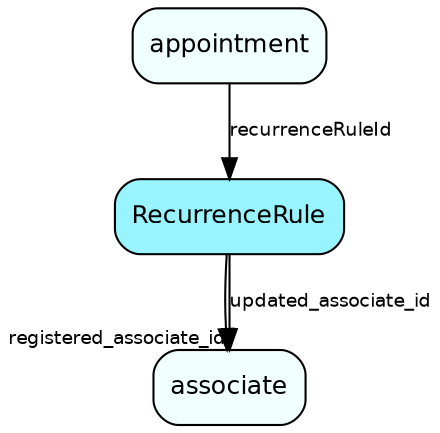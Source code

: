digraph RecurrenceRule  {
node [shape = box style="rounded, filled" fontname = "Helvetica" fontsize = "12" ]
edge [fontname = "Helvetica" fontsize = "9"]

RecurrenceRule[fillcolor = "cadetblue1"]
associate[fillcolor = "azure1"]
appointment[fillcolor = "azure1"]
RecurrenceRule -> associate [headlabel = "registered_associate_id"]
RecurrenceRule -> associate [label = "updated_associate_id"]
appointment -> RecurrenceRule [label = "recurrenceRuleId"]
}
